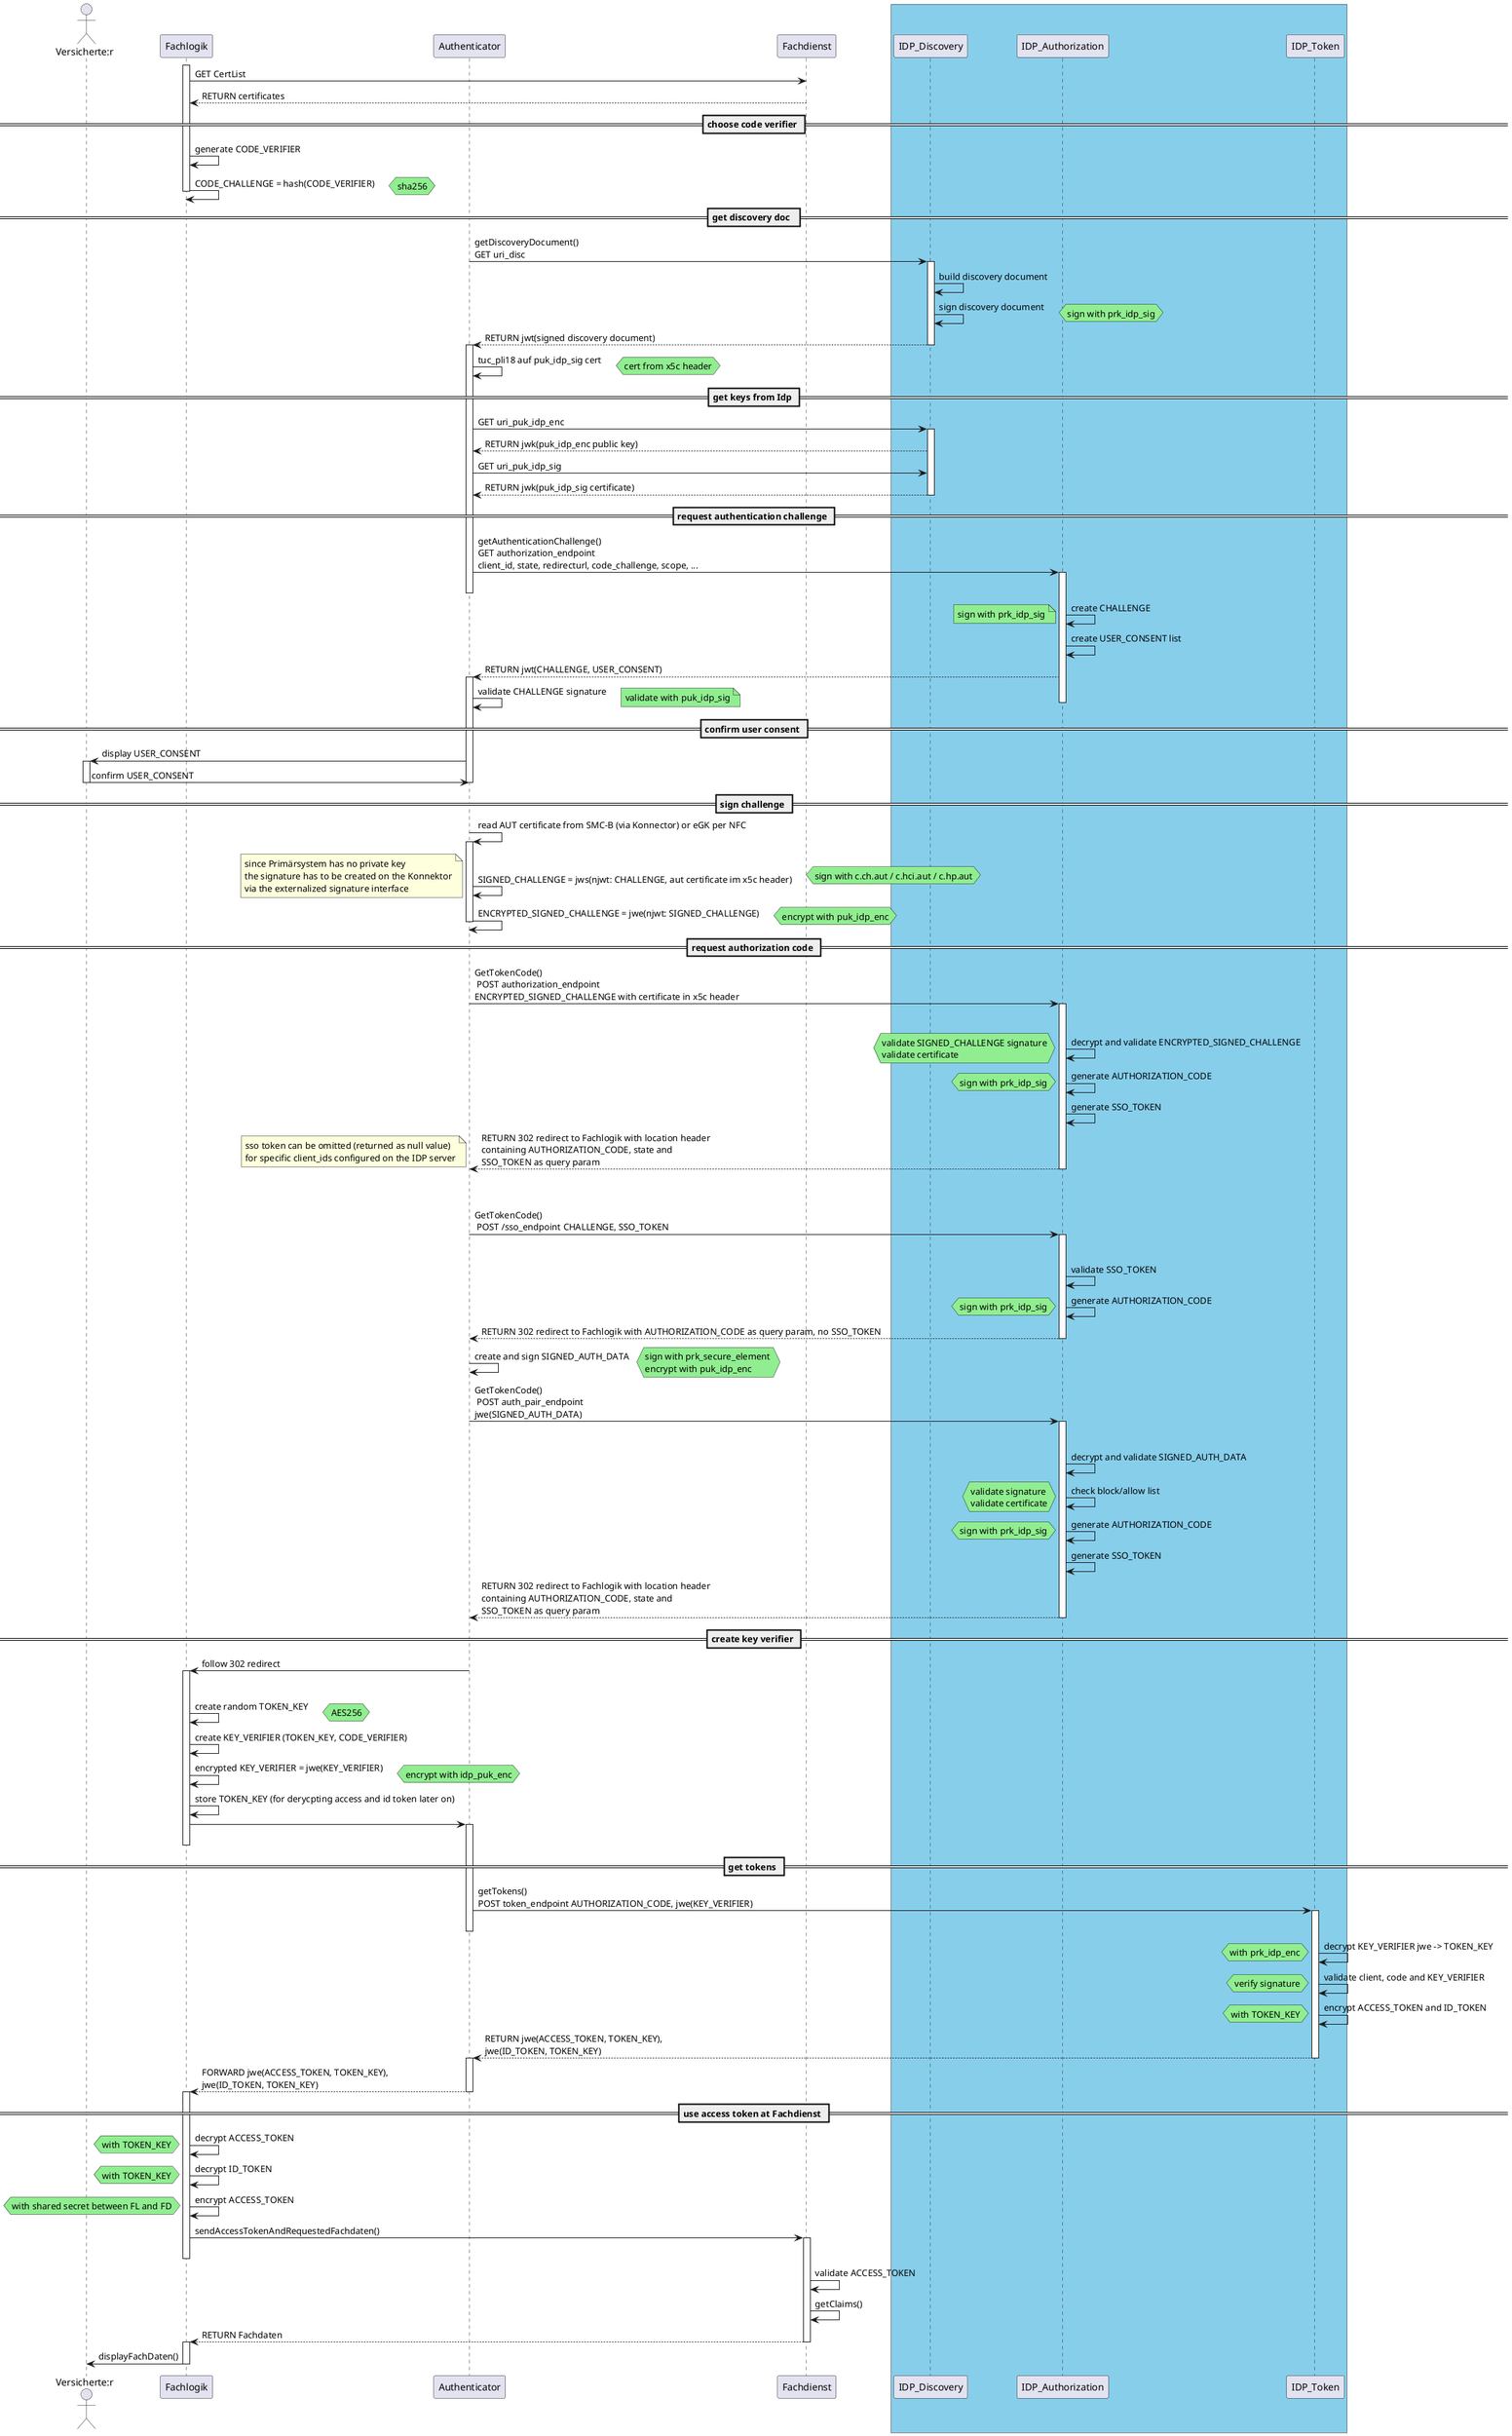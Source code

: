 @startuml
!startsub Actors
actor "Versicherte:r" as V
participant "Fachlogik" as FL
participant Authenticator as authM
participant Fachdienst as FD

box #skyblue
participant IDP_Discovery as IDPDisc
participant IDP_Authorization as IDPAuth
participant IDP_Token as IDPToken
endbox
' participant "OC SP/TSL Dienst" as OCSPD
!endsub


!startsub GetCertsFromFD
activate FL
FL -> FD : GET CertList
FL <-- FD : RETURN certificates
!endsub

!startsub ChooseCodeVerifier
== choose code verifier ==

    FL -> FL : generate CODE_VERIFIER
    FL -> FL : CODE_CHALLENGE = hash(CODE_VERIFIER)
    hnote right #lightgreen : sha256
    deactivate FL
!endsub

!startsub GetDiscoveryDoc
== get discovery doc  ==
    authM -> IDPDisc ++ : getDiscoveryDocument()\nGET uri_disc
    IDPDisc -> IDPDisc : build discovery document
    IDPDisc -> IDPDisc : sign discovery document
    hnote right #lightgreen : sign with prk_idp_sig
    authM <-- IDPDisc -- : RETURN jwt(signed discovery document)
    activate authM
    authM -> authM : tuc_pli18 auf puk_idp_sig cert
    hnote right #lightgreen : cert from x5c header
!endsub

!startsub GetKeysFromIDP
== get keys from Idp ==
    authM -> IDPDisc ++ : GET uri_puk_idp_enc
    authM <-- IDPDisc : RETURN jwk(puk_idp_enc public key)
    authM -> IDPDisc : GET uri_puk_idp_sig
    authM <-- IDPDisc -- : RETURN jwk(puk_idp_sig certificate)
!endsub

!startsub RequestAuthenticationChallenge
== request authentication challenge ==
    authM -> IDPAuth ++ : getAuthenticationChallenge()\nGET authorization_endpoint\nclient_id, state, redirecturl, code_challenge, scope, ...
    deactivate authM
    IDPAuth -> IDPAuth : create CHALLENGE
    note left #lightgreen : sign with prk_idp_sig
    IDPAuth -> IDPAuth : create USER_CONSENT list
    IDPAuth --> authM ++ : RETURN jwt(CHALLENGE, USER_CONSENT)
    authM -> authM : validate CHALLENGE signature
    note right #lightgreen : validate with puk_idp_sig
    deactivate IDPAuth
!endsub

!startsub ConfirmUserConsent
== confirm user consent ==
    authM -> V ++ : display USER_CONSENT
    authM <- V -- : confirm USER_CONSENT
    deactivate authM
!endsub


!startsub SignChallenge
== sign challenge ==
    authM -> authM++ : read AUT certificate from SMC-B (via Konnector) or eGK per NFC
    authM -> authM : SIGNED_CHALLENGE = jws(njwt: CHALLENGE, aut certificate im x5c header)
    hnote right #lightgreen : sign with c.ch.aut / c.hci.aut / c.hp.aut
    note left
        since Primärsystem has no private key
        the signature has to be created on the Konnektor
        via the externalized signature interface
    end note
    authM -> authM-- : ENCRYPTED_SIGNED_CHALLENGE = jwe(njwt: SIGNED_CHALLENGE)
    hnote right #lightgreen : encrypt with puk_idp_enc
!endsub

!startsub RequestAuthorizationCodeWithSignedChallenge
== request authorization code ==
    authM -> IDPAuth ++ : GetTokenCode()\n POST authorization_endpoint\nENCRYPTED_SIGNED_CHALLENGE with certificate in x5c header
    deactivate authM
    IDPAuth -> IDPAuth : decrypt and validate ENCRYPTED_SIGNED_CHALLENGE
    hnote left #lightgreen : validate SIGNED_CHALLENGE signature\nvalidate certificate
    IDPAuth -> IDPAuth : generate AUTHORIZATION_CODE
    hnote left #lightgreen : sign with prk_idp_sig
    IDPAuth -> IDPAuth : generate SSO_TOKEN
    IDPAuth --> authM : RETURN 302 redirect to Fachlogik with location header\ncontaining AUTHORIZATION_CODE, state and\nSSO_TOKEN as query param
    note left : sso token can be omitted (returned as null value)\nfor specific client_ids configured on the IDP server
    deactivate authM
    deactivate IDPAuth
    ||45||
!endsub

!startsub RequestAuthorizationCodeWithSSOToken
    authM -> IDPAuth ++ : GetTokenCode()\n POST /sso_endpoint CHALLENGE, SSO_TOKEN
    deactivate authM
    IDPAuth -> IDPAuth : validate SSO_TOKEN
    IDPAuth -> IDPAuth: generate AUTHORIZATION_CODE
    hnote left #lightgreen : sign with prk_idp_sig
    IDPAuth --> authM : RETURN 302 redirect to Fachlogik with AUTHORIZATION_CODE as query param, no SSO_TOKEN
    deactivate IDPAuth
    deactivate authM
!endsub

!startsub RequestAuthorizationCodeWithAltAuth
    authM -> authM : create and sign SIGNED_AUTH_DATA
    hnote right #lightgreen : sign with prk_secure_element \nencrypt with puk_idp_enc
    authM -> IDPAuth ++ : GetTokenCode()\n POST auth_pair_endpoint\njwe(SIGNED_AUTH_DATA)
    deactivate authM
    IDPAuth -> IDPAuth : decrypt and validate SIGNED_AUTH_DATA
    IDPAuth -> IDPAuth : check block/allow list
    hnote left #lightgreen : validate signature\nvalidate certificate
    IDPAuth -> IDPAuth : generate AUTHORIZATION_CODE
    hnote left #lightgreen : sign with prk_idp_sig
    IDPAuth -> IDPAuth : generate SSO_TOKEN
    IDPAuth --> authM : RETURN 302 redirect to Fachlogik with location header\ncontaining AUTHORIZATION_CODE, state and\nSSO_TOKEN as query param
    deactivate IDPAuth
    deactivate authM
!endsub

!startsub CreateKeyVerifier
== create key verifier ==
    authM -> FL ++ : follow 302 redirect
    deactivate authM
    FL -> FL : create random TOKEN_KEY
    hnote right #lightgreen : AES256
    FL -> FL : create KEY_VERIFIER (TOKEN_KEY, CODE_VERIFIER)
    FL -> FL : encrypted KEY_VERIFIER = jwe(KEY_VERIFIER)
    hnote right #lightgreen : encrypt with idp_puk_enc
    FL -> FL : store TOKEN_KEY (for derycpting access and id token later on)
    FL -> authM ++
    deactivate FL
!endsub

!startsub GetTokens
== get tokens ==

    authM -> IDPToken ++ : getTokens()\nPOST token_endpoint AUTHORIZATION_CODE, jwe(KEY_VERIFIER)
    deactivate authM
    IDPToken -> IDPToken : decrypt KEY_VERIFIER jwe -> TOKEN_KEY
    hnote left #lightgreen : with prk_idp_enc
    IDPToken -> IDPToken : validate client, code and KEY_VERIFIER
    hnote left #lightgreen : verify signature
    IDPToken -> IDPToken : encrypt ACCESS_TOKEN and ID_TOKEN
    hnote left #lightgreen : with TOKEN_KEY
    authM <-- IDPToken -- : RETURN jwe(ACCESS_TOKEN, TOKEN_KEY),\njwe(ID_TOKEN, TOKEN_KEY)
    activate authM
    authM --> FL : FORWARD jwe(ACCESS_TOKEN, TOKEN_KEY),\njwe(ID_TOKEN, TOKEN_KEY)
    deactivate authM
!endsub

!startsub UseAccessTokenAtFD
== use access token at Fachdienst ==

    activate FL
    FL -> FL : decrypt ACCESS_TOKEN
    hnote left #lightgreen : with TOKEN_KEY
    FL -> FL : decrypt ID_TOKEN
    hnote left #lightgreen : with TOKEN_KEY
    FL -> FL : encrypt ACCESS_TOKEN
    hnote left #lightgreen : with shared secret between FL and FD
    FL -> FD ++ : sendAccessTokenAndRequestedFachdaten()
    deactivate FL
    FD -> FD : validate ACCESS_TOKEN
    FD -> FD : getClaims()
    FL <-- FD -- : RETURN Fachdaten
    activate FL
    FL -> V : displayFachDaten()
    deactivate FL
!endsub

@enduml